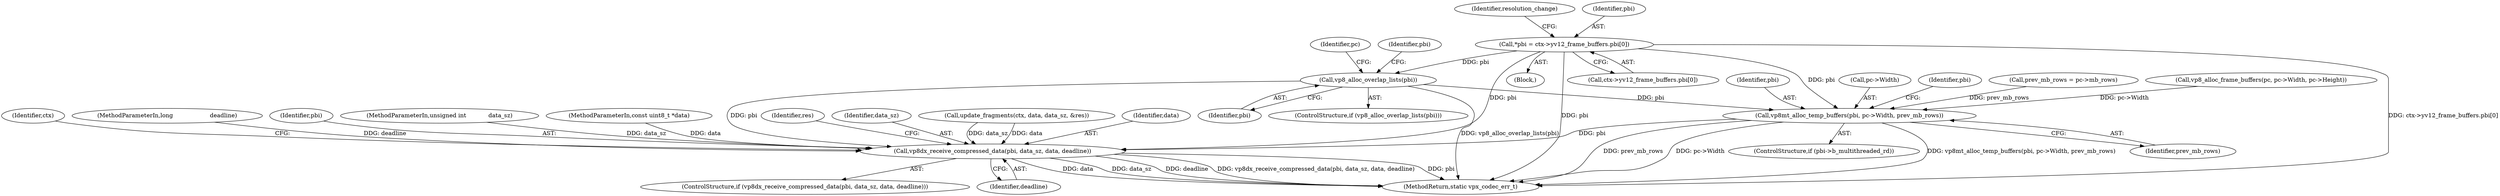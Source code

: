 digraph "0_Android_063be1485e0099bc81ace3a08b0ec9186dcad693@pointer" {
"1000663" [label="(Call,vp8_alloc_overlap_lists(pbi))"];
"1000396" [label="(Call,*pbi = ctx->yv12_frame_buffers.pbi[0])"];
"1000676" [label="(Call,vp8mt_alloc_temp_buffers(pbi, pc->Width, prev_mb_rows))"];
"1000713" [label="(Call,vp8dx_receive_compressed_data(pbi, data_sz, data, deadline))"];
"1000150" [label="(Call,update_fragments(ctx, data, data_sz, &res))"];
"1000678" [label="(Call,pc->Width)"];
"1000681" [label="(Identifier,prev_mb_rows)"];
"1000686" [label="(Identifier,pbi)"];
"1000716" [label="(Identifier,data)"];
"1000394" [label="(Block,)"];
"1000672" [label="(ControlStructure,if (pbi->b_multithreaded_rd))"];
"1000732" [label="(Identifier,ctx)"];
"1000664" [label="(Identifier,pbi)"];
"1000662" [label="(ControlStructure,if (vp8_alloc_overlap_lists(pbi)))"];
"1000676" [label="(Call,vp8mt_alloc_temp_buffers(pbi, pc->Width, prev_mb_rows))"];
"1000118" [label="(MethodParameterIn,long                    deadline)"];
"1000396" [label="(Call,*pbi = ctx->yv12_frame_buffers.pbi[0])"];
"1000406" [label="(Identifier,resolution_change)"];
"1000712" [label="(ControlStructure,if (vp8dx_receive_compressed_data(pbi, data_sz, data, deadline)))"];
"1000714" [label="(Identifier,pbi)"];
"1000717" [label="(Identifier,deadline)"];
"1000713" [label="(Call,vp8dx_receive_compressed_data(pbi, data_sz, data, deadline))"];
"1000441" [label="(Call,prev_mb_rows = pc->mb_rows)"];
"1000674" [label="(Identifier,pbi)"];
"1000531" [label="(Call,vp8_alloc_frame_buffers(pc, pc->Width, pc->Height))"];
"1000115" [label="(MethodParameterIn,const uint8_t *data)"];
"1000663" [label="(Call,vp8_alloc_overlap_lists(pbi))"];
"1000397" [label="(Identifier,pbi)"];
"1000116" [label="(MethodParameterIn,unsigned int            data_sz)"];
"1000398" [label="(Call,ctx->yv12_frame_buffers.pbi[0])"];
"1000720" [label="(Identifier,res)"];
"1000668" [label="(Identifier,pc)"];
"1000738" [label="(MethodReturn,static vpx_codec_err_t)"];
"1000677" [label="(Identifier,pbi)"];
"1000715" [label="(Identifier,data_sz)"];
"1000663" -> "1000662"  [label="AST: "];
"1000663" -> "1000664"  [label="CFG: "];
"1000664" -> "1000663"  [label="AST: "];
"1000668" -> "1000663"  [label="CFG: "];
"1000674" -> "1000663"  [label="CFG: "];
"1000663" -> "1000738"  [label="DDG: vp8_alloc_overlap_lists(pbi)"];
"1000396" -> "1000663"  [label="DDG: pbi"];
"1000663" -> "1000676"  [label="DDG: pbi"];
"1000663" -> "1000713"  [label="DDG: pbi"];
"1000396" -> "1000394"  [label="AST: "];
"1000396" -> "1000398"  [label="CFG: "];
"1000397" -> "1000396"  [label="AST: "];
"1000398" -> "1000396"  [label="AST: "];
"1000406" -> "1000396"  [label="CFG: "];
"1000396" -> "1000738"  [label="DDG: pbi"];
"1000396" -> "1000738"  [label="DDG: ctx->yv12_frame_buffers.pbi[0]"];
"1000396" -> "1000676"  [label="DDG: pbi"];
"1000396" -> "1000713"  [label="DDG: pbi"];
"1000676" -> "1000672"  [label="AST: "];
"1000676" -> "1000681"  [label="CFG: "];
"1000677" -> "1000676"  [label="AST: "];
"1000678" -> "1000676"  [label="AST: "];
"1000681" -> "1000676"  [label="AST: "];
"1000686" -> "1000676"  [label="CFG: "];
"1000676" -> "1000738"  [label="DDG: prev_mb_rows"];
"1000676" -> "1000738"  [label="DDG: pc->Width"];
"1000676" -> "1000738"  [label="DDG: vp8mt_alloc_temp_buffers(pbi, pc->Width, prev_mb_rows)"];
"1000531" -> "1000676"  [label="DDG: pc->Width"];
"1000441" -> "1000676"  [label="DDG: prev_mb_rows"];
"1000676" -> "1000713"  [label="DDG: pbi"];
"1000713" -> "1000712"  [label="AST: "];
"1000713" -> "1000717"  [label="CFG: "];
"1000714" -> "1000713"  [label="AST: "];
"1000715" -> "1000713"  [label="AST: "];
"1000716" -> "1000713"  [label="AST: "];
"1000717" -> "1000713"  [label="AST: "];
"1000720" -> "1000713"  [label="CFG: "];
"1000732" -> "1000713"  [label="CFG: "];
"1000713" -> "1000738"  [label="DDG: pbi"];
"1000713" -> "1000738"  [label="DDG: data"];
"1000713" -> "1000738"  [label="DDG: data_sz"];
"1000713" -> "1000738"  [label="DDG: deadline"];
"1000713" -> "1000738"  [label="DDG: vp8dx_receive_compressed_data(pbi, data_sz, data, deadline)"];
"1000150" -> "1000713"  [label="DDG: data_sz"];
"1000150" -> "1000713"  [label="DDG: data"];
"1000116" -> "1000713"  [label="DDG: data_sz"];
"1000115" -> "1000713"  [label="DDG: data"];
"1000118" -> "1000713"  [label="DDG: deadline"];
}
